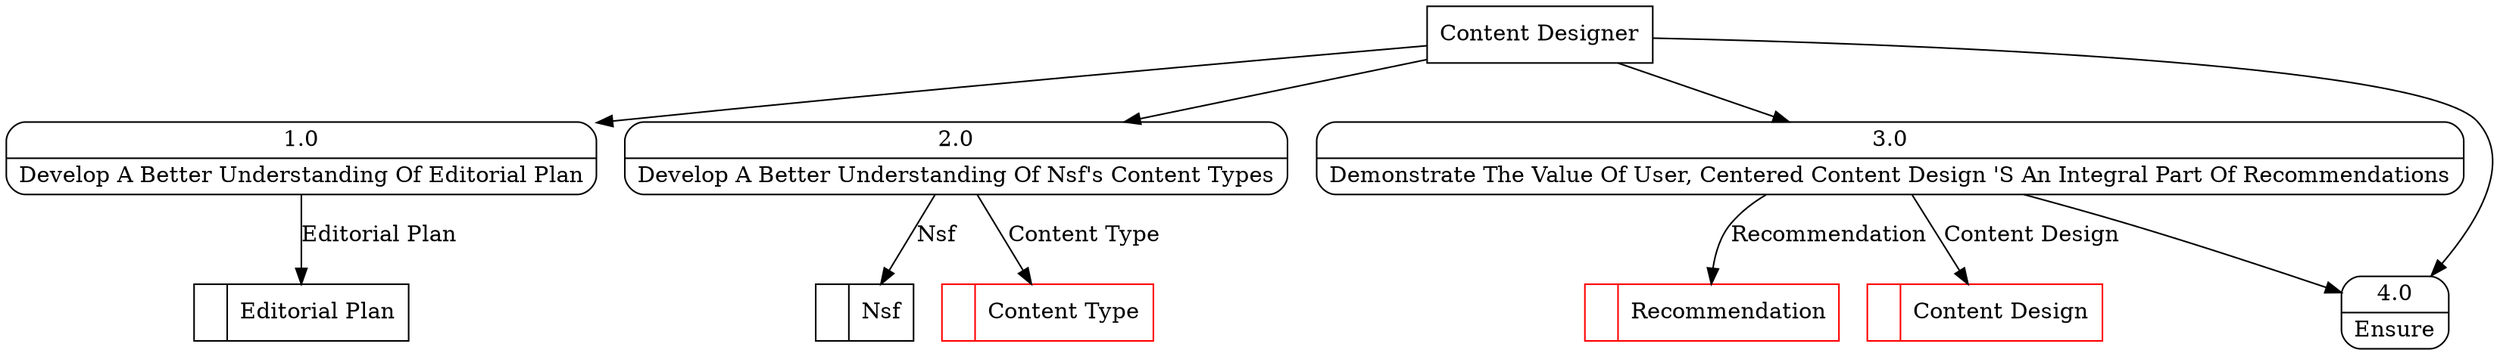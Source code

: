 digraph dfd2{ 
node[shape=record]
200 [label="<f0>  |<f1> Nsf " ];
201 [label="<f0>  |<f1> Editorial Plan " ];
202 [label="<f0>  |<f1> Recommendation " color=red];
203 [label="<f0>  |<f1> Content Type " color=red];
204 [label="<f0>  |<f1> Content Design " color=red];
205 [label="Content Designer" shape=box];
206 [label="{<f0> 1.0|<f1> Develop A Better Understanding Of Editorial Plan }" shape=Mrecord];
207 [label="{<f0> 2.0|<f1> Develop A Better Understanding Of Nsf's Content Types }" shape=Mrecord];
208 [label="{<f0> 3.0|<f1> Demonstrate The Value Of User, Centered Content Design 'S An Integral Part Of Recommendations }" shape=Mrecord];
209 [label="{<f0> 4.0|<f1> Ensure }" shape=Mrecord];
205 -> 206
205 -> 207
205 -> 208
205 -> 209
206 -> 201 [label="Editorial Plan"]
207 -> 203 [label="Content Type"]
208 -> 209
208 -> 204 [label="Content Design"]
208 -> 202 [label="Recommendation"]
207 -> 200 [label="Nsf"]
}